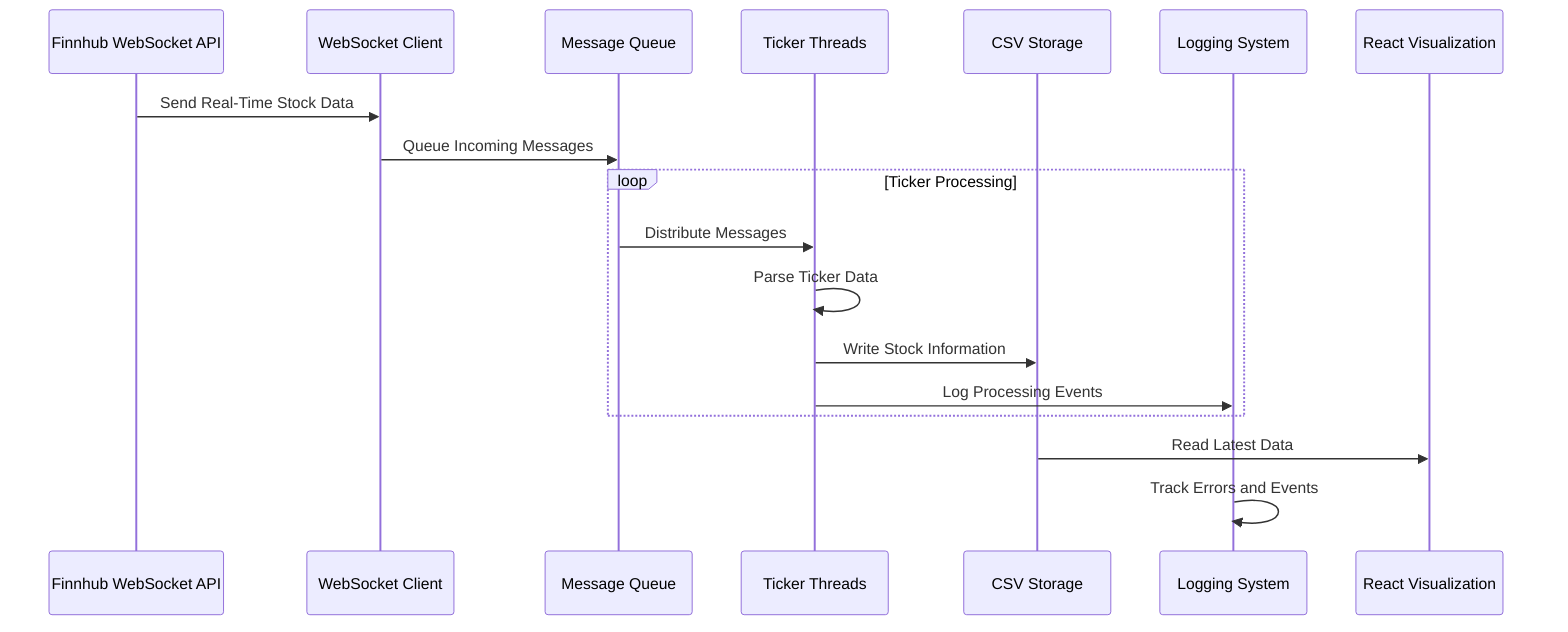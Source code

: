 sequenceDiagram
    participant API as Finnhub WebSocket API
    participant WS as WebSocket Client
    participant MQ as Message Queue
    participant TH as Ticker Threads
    participant CSV as CSV Storage
    participant LOG as Logging System
    participant VIZ as React Visualization

    API->>WS: Send Real-Time Stock Data
    WS->>MQ: Queue Incoming Messages
    loop Ticker Processing
        MQ->>TH: Distribute Messages
        TH->>TH: Parse Ticker Data
        TH->>CSV: Write Stock Information
        TH->>LOG: Log Processing Events
    end
    CSV->>VIZ: Read Latest Data
    LOG->>LOG: Track Errors and Events